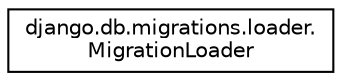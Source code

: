 digraph "Graphical Class Hierarchy"
{
 // LATEX_PDF_SIZE
  edge [fontname="Helvetica",fontsize="10",labelfontname="Helvetica",labelfontsize="10"];
  node [fontname="Helvetica",fontsize="10",shape=record];
  rankdir="LR";
  Node0 [label="django.db.migrations.loader.\lMigrationLoader",height=0.2,width=0.4,color="black", fillcolor="white", style="filled",URL="$classdjango_1_1db_1_1migrations_1_1loader_1_1_migration_loader.html",tooltip=" "];
}
